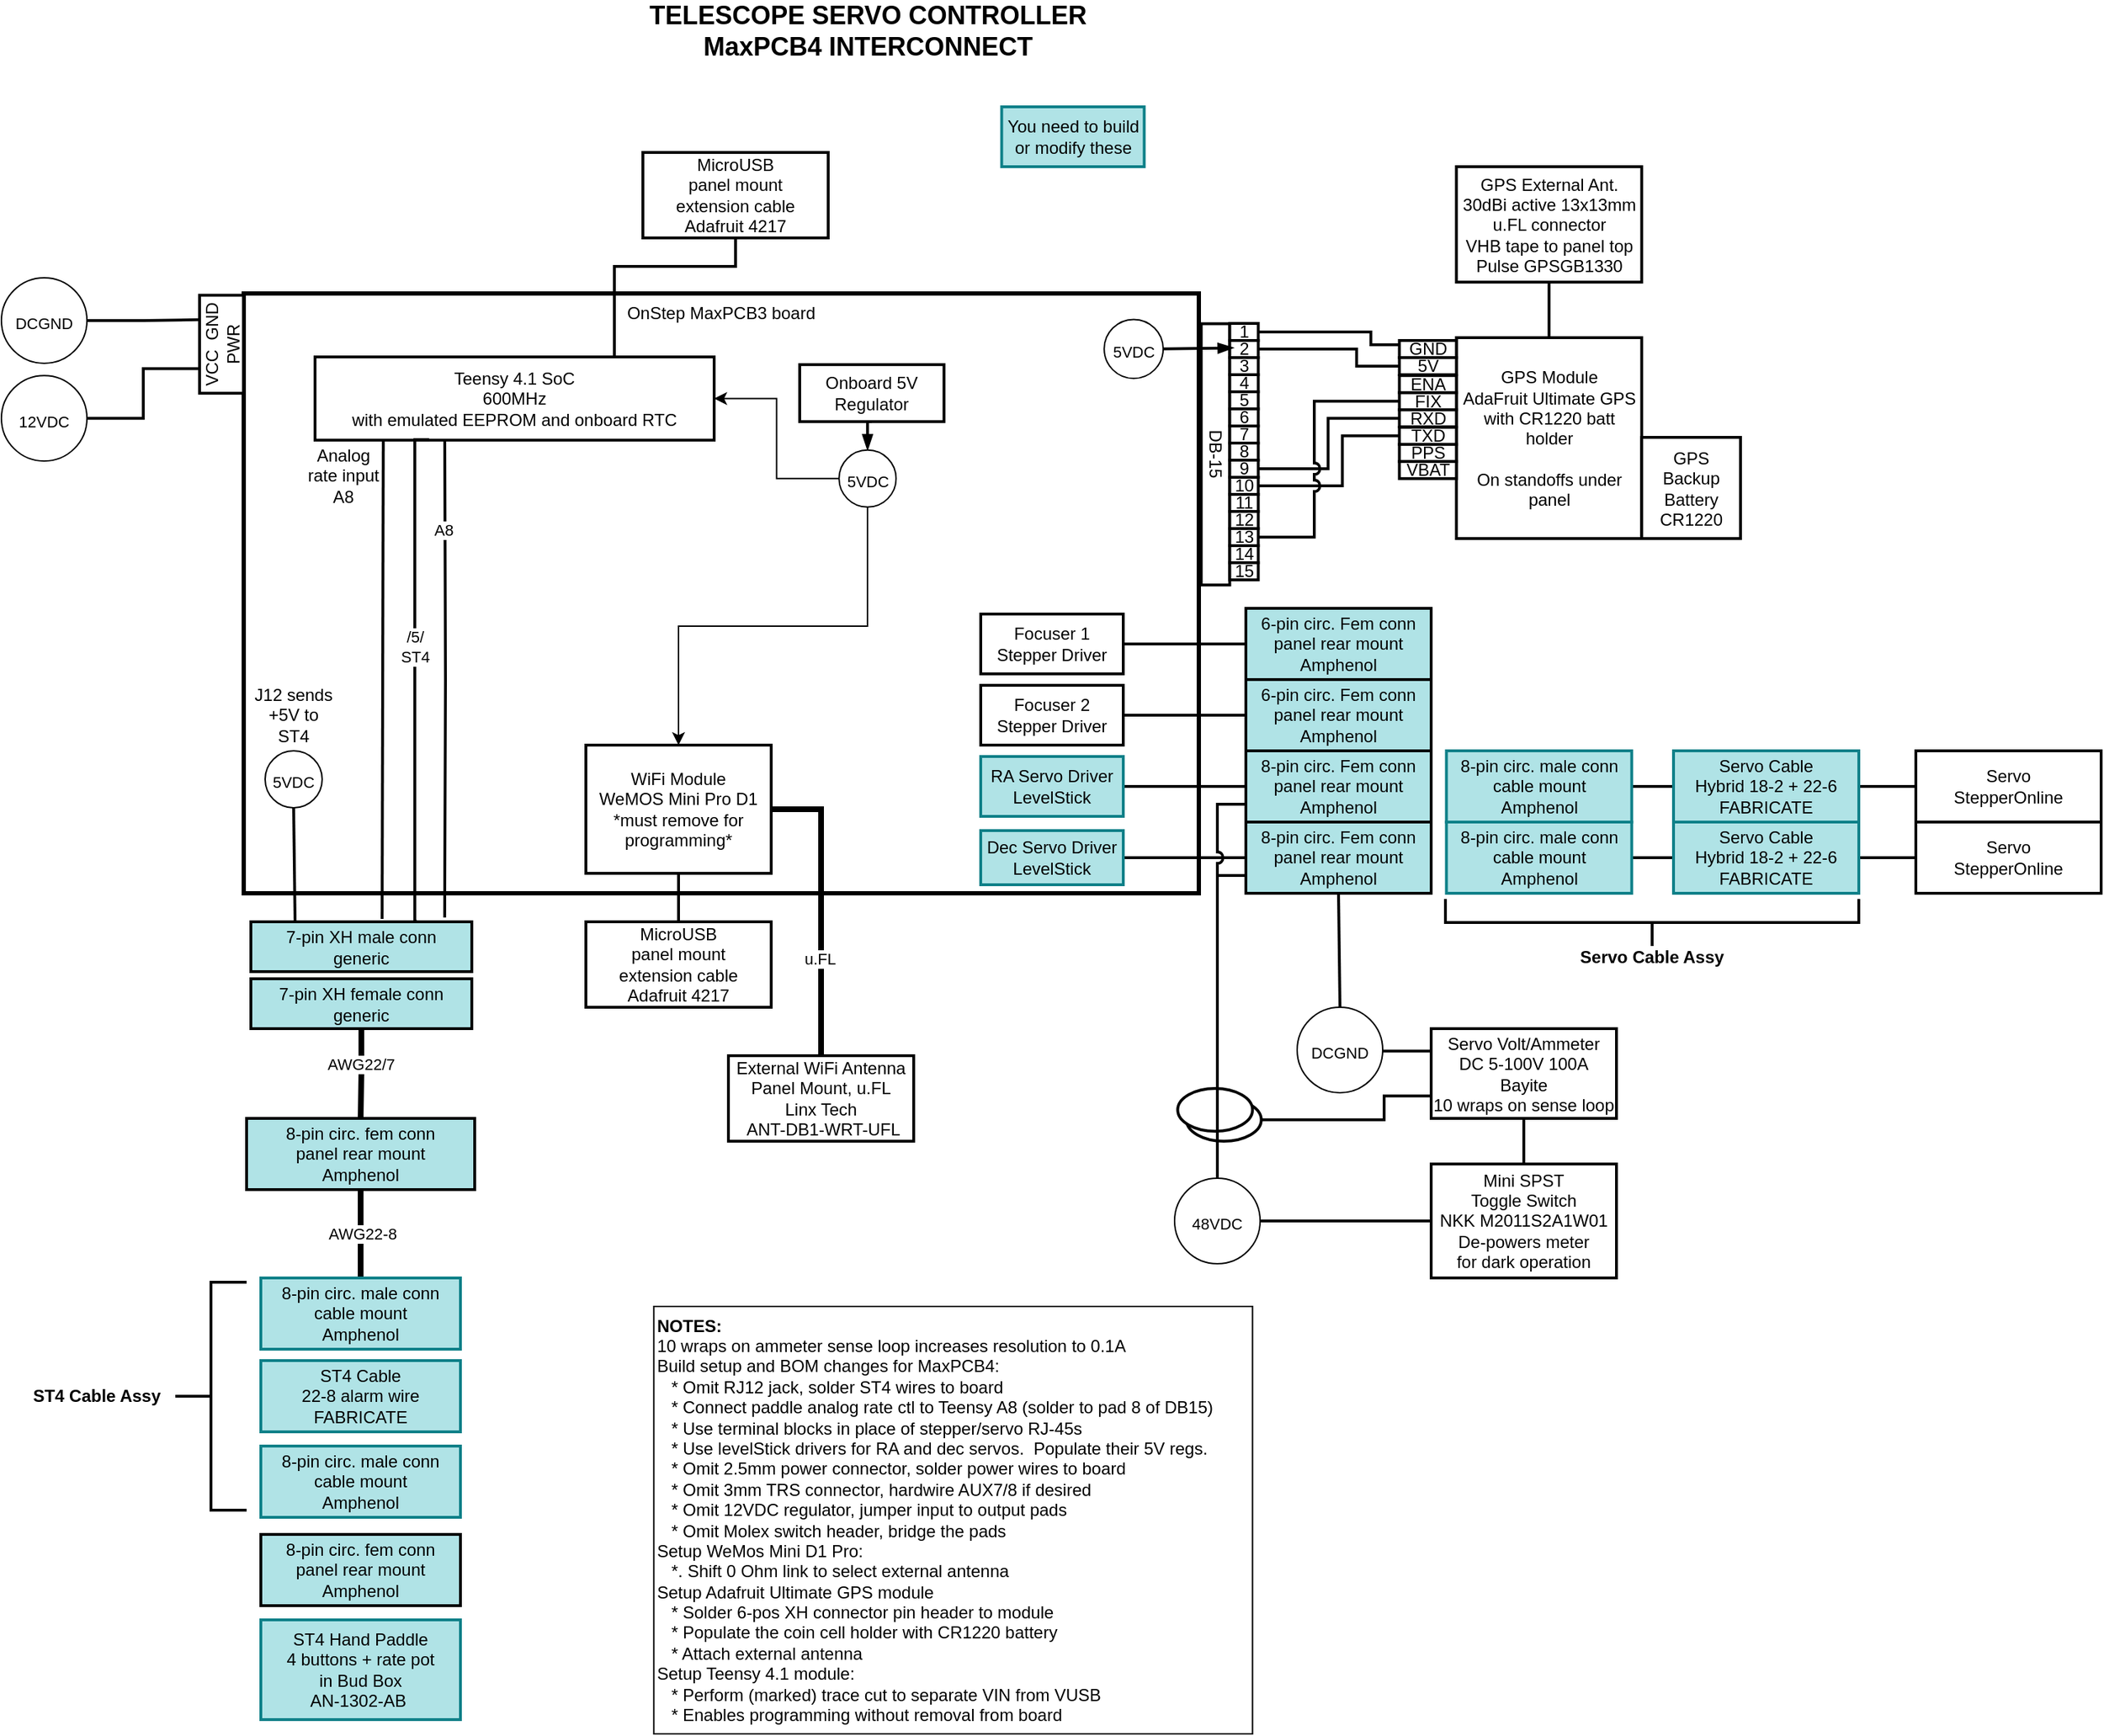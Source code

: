 <mxfile>
    <diagram name="Page-1" id="UEqEyAsB8S766lTFCi-Z">
        <mxGraphModel dx="972" dy="493" grid="1" gridSize="10" guides="1" tooltips="1" connect="1" arrows="1" fold="1" page="1" pageScale="1" pageWidth="1654" pageHeight="2336" background="none" math="0" shadow="0">
            <root>
                <mxCell id="0"/>
                <mxCell id="1" parent="0"/>
                <mxCell id="fNMqg_ss_aidQW02KWIx-110" style="edgeStyle=orthogonalEdgeStyle;rounded=0;jumpStyle=arc;orthogonalLoop=1;jettySize=auto;html=1;exitX=1;exitY=0.5;exitDx=0;exitDy=0;entryX=0;entryY=0.75;entryDx=0;entryDy=0;strokeWidth=2;endArrow=none;endFill=0;" parent="1" source="fNMqg_ss_aidQW02KWIx-108" target="fNMqg_ss_aidQW02KWIx-109" edge="1">
                    <mxGeometry relative="1" as="geometry">
                        <Array as="points">
                            <mxPoint x="1010" y="809"/>
                            <mxPoint x="1010" y="792"/>
                        </Array>
                    </mxGeometry>
                </mxCell>
                <mxCell id="fNMqg_ss_aidQW02KWIx-108" value="" style="ellipse;whiteSpace=wrap;html=1;strokeWidth=2;rounded=0;" parent="1" vertex="1">
                    <mxGeometry x="871.32" y="794" width="52.5" height="30" as="geometry"/>
                </mxCell>
                <mxCell id="fNMqg_ss_aidQW02KWIx-107" value="" style="ellipse;whiteSpace=wrap;html=1;strokeWidth=2;rounded=0;" parent="1" vertex="1">
                    <mxGeometry x="865.18" y="787" width="52.5" height="30" as="geometry"/>
                </mxCell>
                <mxCell id="Q9T9pun5c3dHjWWsXrWX-3" value="OnStep MaxPCB3 board" style="rounded=0;whiteSpace=wrap;html=1;verticalAlign=top;strokeWidth=3;" parent="1" vertex="1">
                    <mxGeometry x="210" y="229" width="670" height="421" as="geometry"/>
                </mxCell>
                <mxCell id="_HGjW_DX3VZrAmac7toe-38" value="&lt;font style=&quot;font-size: 18px;&quot;&gt;&lt;b&gt;TELESCOPE SERVO CONTROLLER&lt;br&gt;MaxPCB4 INTERCONNECT&lt;br&gt;&lt;/b&gt;&lt;/font&gt;" style="text;html=1;strokeColor=none;fillColor=none;align=center;verticalAlign=middle;whiteSpace=wrap;rounded=0;fontSize=11;fontFamily=Helvetica;fontColor=default;" parent="1" vertex="1">
                    <mxGeometry x="482.62" y="30" width="330" height="30" as="geometry"/>
                </mxCell>
                <mxCell id="_HGjW_DX3VZrAmac7toe-56" value="&lt;font style=&quot;font-size: 11px;&quot;&gt;12VDC&lt;/font&gt;" style="ellipse;whiteSpace=wrap;html=1;aspect=fixed;fontFamily=Helvetica;fontSize=18;fontColor=default;rounded=0;" parent="1" vertex="1">
                    <mxGeometry x="40" y="286.61" width="60" height="60" as="geometry"/>
                </mxCell>
                <mxCell id="DmmtlnbeRdiQzRtUIVF0-5" value="DB-15" style="rounded=0;whiteSpace=wrap;html=1;strokeWidth=2;rotation=90;" parent="1" vertex="1">
                    <mxGeometry x="800" y="331.92" width="183.39" height="20" as="geometry"/>
                </mxCell>
                <mxCell id="DmmtlnbeRdiQzRtUIVF0-23" value="&lt;b&gt;NOTES:&lt;/b&gt;&lt;br&gt;10 wraps on ammeter sense loop increases resolution to 0.1A&lt;br&gt;Build setup and BOM changes for MaxPCB4:&lt;br&gt;&amp;nbsp; &amp;nbsp;* Omit RJ12 jack, solder ST4 wires to board&lt;br&gt;&amp;nbsp; &amp;nbsp;* Connect paddle analog rate ctl to Teensy A8 (solder to pad 8 of DB15)&lt;br&gt;&amp;nbsp; &amp;nbsp;* Use terminal blocks in place of stepper/servo RJ-45s&lt;br&gt;&amp;nbsp; &amp;nbsp;* Use levelStick drivers for RA and dec servos.&amp;nbsp; Populate their 5V regs.&lt;br&gt;&amp;nbsp; &amp;nbsp;* Omit 2.5mm power connector, solder power wires to board&lt;br&gt;&amp;nbsp; &amp;nbsp;* Omit 3mm TRS connector, hardwire AUX7/8 if desired&lt;br&gt;&amp;nbsp; &amp;nbsp;* Omit 12VDC regulator, jumper input to output pads&lt;br&gt;&amp;nbsp; &amp;nbsp;* Omit Molex switch header, bridge the pads&lt;br&gt;Setup WeMos Mini D1 Pro:&lt;br&gt;&amp;nbsp; &amp;nbsp;*. Shift 0 Ohm link to select external antenna&lt;br&gt;Setup Adafruit Ultimate GPS module&lt;br&gt;&amp;nbsp; &amp;nbsp;* Solder 6-pos XH connector pin header to module&lt;br&gt;&amp;nbsp; &amp;nbsp;* Populate the coin cell holder with CR1220 battery&lt;br&gt;&amp;nbsp; &amp;nbsp;* Attach external antenna&lt;br&gt;Setup Teensy 4.1 module:&lt;br&gt;&amp;nbsp; &amp;nbsp;* Perform (marked) trace cut to separate VIN from VUSB&lt;br&gt;&amp;nbsp; &amp;nbsp;* Enables programming without removal from board" style="text;html=1;strokeColor=default;fillColor=none;align=left;verticalAlign=middle;whiteSpace=wrap;rounded=0;perimeterSpacing=1;" parent="1" vertex="1">
                    <mxGeometry x="497.68" y="940" width="420" height="300" as="geometry"/>
                </mxCell>
                <mxCell id="DmmtlnbeRdiQzRtUIVF0-28" value="" style="endArrow=none;html=1;rounded=0;labelBackgroundColor=default;strokeColor=default;strokeWidth=2;fontFamily=Helvetica;fontSize=11;fontColor=default;shape=connector;jumpStyle=arc;edgeStyle=orthogonalEdgeStyle;entryX=0.25;entryY=0;entryDx=0;entryDy=0;exitX=1;exitY=0.5;exitDx=0;exitDy=0;" parent="1" source="_HGjW_DX3VZrAmac7toe-56" target="fNMqg_ss_aidQW02KWIx-8" edge="1">
                    <mxGeometry width="50" height="50" relative="1" as="geometry">
                        <mxPoint x="485" y="657" as="sourcePoint"/>
                        <mxPoint x="550" y="657" as="targetPoint"/>
                    </mxGeometry>
                </mxCell>
                <mxCell id="DmmtlnbeRdiQzRtUIVF0-29" value="&lt;font style=&quot;font-size: 11px;&quot;&gt;DCGND&lt;/font&gt;" style="ellipse;whiteSpace=wrap;html=1;aspect=fixed;fontFamily=Helvetica;fontSize=18;fontColor=default;rounded=0;" parent="1" vertex="1">
                    <mxGeometry x="40" y="218" width="60" height="60" as="geometry"/>
                </mxCell>
                <mxCell id="DmmtlnbeRdiQzRtUIVF0-33" value="ST4 Hand Paddle&lt;br&gt;4 buttons + rate pot&lt;br&gt;in Bud Box&lt;br&gt;AN-1302-AB&amp;nbsp;" style="rounded=0;whiteSpace=wrap;html=1;strokeWidth=2;rotation=0;fillColor=#b0e3e6;strokeColor=#0e8088;" parent="1" vertex="1">
                    <mxGeometry x="222" y="1160" width="140" height="70" as="geometry"/>
                </mxCell>
                <mxCell id="9" style="edgeStyle=orthogonalEdgeStyle;html=1;exitX=0.5;exitY=1;exitDx=0;exitDy=0;entryX=0.5;entryY=0;entryDx=0;entryDy=0;strokeWidth=4;endArrow=none;endFill=0;rounded=0;" parent="1" source="fNMqg_ss_aidQW02KWIx-2" target="fNMqg_ss_aidQW02KWIx-5" edge="1">
                    <mxGeometry relative="1" as="geometry"/>
                </mxCell>
                <mxCell id="10" value="AWG22-8" style="edgeLabel;html=1;align=center;verticalAlign=middle;resizable=0;points=[];rounded=0;" parent="9" vertex="1" connectable="0">
                    <mxGeometry x="-0.016" y="1" relative="1" as="geometry">
                        <mxPoint as="offset"/>
                    </mxGeometry>
                </mxCell>
                <mxCell id="fNMqg_ss_aidQW02KWIx-2" value="8-pin circ. fem conn&lt;br&gt;panel rear mount&lt;br&gt;Amphenol" style="rounded=0;whiteSpace=wrap;html=1;strokeWidth=2;rotation=0;fillColor=#b0e3e6;" parent="1" vertex="1">
                    <mxGeometry x="212" y="808" width="160" height="50" as="geometry"/>
                </mxCell>
                <mxCell id="fNMqg_ss_aidQW02KWIx-5" value="8-pin circ. male conn&lt;br&gt;cable mount&lt;br&gt;Amphenol" style="rounded=0;whiteSpace=wrap;html=1;strokeWidth=2;rotation=0;fillColor=#b0e3e6;strokeColor=#0e8088;" parent="1" vertex="1">
                    <mxGeometry x="222" y="920" width="140" height="50" as="geometry"/>
                </mxCell>
                <mxCell id="fNMqg_ss_aidQW02KWIx-8" value="VCC&amp;nbsp; GND&lt;br&gt;PWR" style="rounded=0;whiteSpace=wrap;html=1;strokeWidth=2;rotation=-90;" parent="1" vertex="1">
                    <mxGeometry x="160" y="249.22" width="68.76" height="30.78" as="geometry"/>
                </mxCell>
                <mxCell id="fNMqg_ss_aidQW02KWIx-118" style="edgeStyle=orthogonalEdgeStyle;rounded=0;jumpStyle=arc;orthogonalLoop=1;jettySize=auto;html=1;exitX=0.5;exitY=1;exitDx=0;exitDy=0;entryX=0.5;entryY=0;entryDx=0;entryDy=0;strokeWidth=2;endArrow=none;endFill=0;" parent="1" source="fNMqg_ss_aidQW02KWIx-9" target="fNMqg_ss_aidQW02KWIx-117" edge="1">
                    <mxGeometry relative="1" as="geometry"/>
                </mxCell>
                <mxCell id="13" style="edgeStyle=orthogonalEdgeStyle;html=1;exitX=1;exitY=0.5;exitDx=0;exitDy=0;entryX=0.5;entryY=0;entryDx=0;entryDy=0;strokeWidth=4;endArrow=none;endFill=0;rounded=0;" parent="1" source="fNMqg_ss_aidQW02KWIx-9" target="12" edge="1">
                    <mxGeometry relative="1" as="geometry"/>
                </mxCell>
                <mxCell id="14" value="u.FL" style="edgeLabel;html=1;align=center;verticalAlign=middle;resizable=0;points=[];rounded=0;" parent="13" vertex="1" connectable="0">
                    <mxGeometry x="0.346" y="-1" relative="1" as="geometry">
                        <mxPoint as="offset"/>
                    </mxGeometry>
                </mxCell>
                <mxCell id="fNMqg_ss_aidQW02KWIx-9" value="WiFi Module&lt;br style=&quot;border-color: var(--border-color);&quot;&gt;WeMOS Mini Pro D1&lt;br&gt;*must remove for programming*" style="rounded=0;whiteSpace=wrap;html=1;strokeWidth=2;rotation=0;" parent="1" vertex="1">
                    <mxGeometry x="450" y="546" width="130" height="90" as="geometry"/>
                </mxCell>
                <mxCell id="fNMqg_ss_aidQW02KWIx-10" value="GPS Module&lt;br&gt;AdaFruit Ultimate GPS&lt;br&gt;with CR1220 batt&lt;br&gt;holder&lt;br&gt;&lt;br&gt;On standoffs under panel" style="rounded=0;whiteSpace=wrap;html=1;strokeWidth=2;rotation=0;" parent="1" vertex="1">
                    <mxGeometry x="1060.7" y="260" width="130" height="141" as="geometry"/>
                </mxCell>
                <mxCell id="fNMqg_ss_aidQW02KWIx-13" value="1" style="rounded=0;whiteSpace=wrap;html=1;strokeWidth=2;rotation=0;" parent="1" vertex="1">
                    <mxGeometry x="901.7" y="250" width="20" height="12" as="geometry"/>
                </mxCell>
                <mxCell id="fNMqg_ss_aidQW02KWIx-14" value="2" style="rounded=0;whiteSpace=wrap;html=1;strokeWidth=2;rotation=0;" parent="1" vertex="1">
                    <mxGeometry x="901.7" y="262" width="20" height="12" as="geometry"/>
                </mxCell>
                <mxCell id="fNMqg_ss_aidQW02KWIx-15" value="3" style="rounded=0;whiteSpace=wrap;html=1;strokeWidth=2;rotation=0;" parent="1" vertex="1">
                    <mxGeometry x="901.7" y="274" width="20" height="12" as="geometry"/>
                </mxCell>
                <mxCell id="fNMqg_ss_aidQW02KWIx-16" value="4" style="rounded=0;whiteSpace=wrap;html=1;strokeWidth=2;rotation=0;" parent="1" vertex="1">
                    <mxGeometry x="901.7" y="286" width="20" height="12" as="geometry"/>
                </mxCell>
                <mxCell id="fNMqg_ss_aidQW02KWIx-17" value="5" style="rounded=0;whiteSpace=wrap;html=1;strokeWidth=2;rotation=0;" parent="1" vertex="1">
                    <mxGeometry x="901.7" y="298" width="20" height="12" as="geometry"/>
                </mxCell>
                <mxCell id="fNMqg_ss_aidQW02KWIx-18" value="6" style="rounded=0;whiteSpace=wrap;html=1;strokeWidth=2;rotation=0;" parent="1" vertex="1">
                    <mxGeometry x="901.7" y="310" width="20" height="12" as="geometry"/>
                </mxCell>
                <mxCell id="fNMqg_ss_aidQW02KWIx-19" value="7" style="rounded=0;whiteSpace=wrap;html=1;strokeWidth=2;rotation=0;" parent="1" vertex="1">
                    <mxGeometry x="901.7" y="322" width="20" height="12" as="geometry"/>
                </mxCell>
                <mxCell id="fNMqg_ss_aidQW02KWIx-20" value="8" style="rounded=0;whiteSpace=wrap;html=1;strokeWidth=2;rotation=0;" parent="1" vertex="1">
                    <mxGeometry x="901.7" y="334" width="20" height="12" as="geometry"/>
                </mxCell>
                <mxCell id="fNMqg_ss_aidQW02KWIx-21" value="9" style="rounded=0;whiteSpace=wrap;html=1;strokeWidth=2;rotation=0;" parent="1" vertex="1">
                    <mxGeometry x="901.7" y="346" width="20" height="12" as="geometry"/>
                </mxCell>
                <mxCell id="fNMqg_ss_aidQW02KWIx-38" style="edgeStyle=orthogonalEdgeStyle;rounded=0;orthogonalLoop=1;jettySize=auto;html=1;entryX=0;entryY=0.5;entryDx=0;entryDy=0;strokeWidth=2;endArrow=none;endFill=0;exitX=1;exitY=0.5;exitDx=0;exitDy=0;jumpStyle=arc;" parent="1" source="fNMqg_ss_aidQW02KWIx-22" target="fNMqg_ss_aidQW02KWIx-31" edge="1">
                    <mxGeometry relative="1" as="geometry">
                        <mxPoint x="1000.7" y="410" as="sourcePoint"/>
                        <Array as="points">
                            <mxPoint x="980.7" y="364"/>
                            <mxPoint x="980.7" y="329"/>
                        </Array>
                    </mxGeometry>
                </mxCell>
                <mxCell id="fNMqg_ss_aidQW02KWIx-22" value="10" style="rounded=0;whiteSpace=wrap;html=1;strokeWidth=2;rotation=0;" parent="1" vertex="1">
                    <mxGeometry x="901.7" y="358" width="20" height="12" as="geometry"/>
                </mxCell>
                <mxCell id="fNMqg_ss_aidQW02KWIx-23" value="11" style="rounded=0;whiteSpace=wrap;html=1;strokeWidth=2;rotation=0;" parent="1" vertex="1">
                    <mxGeometry x="901.7" y="370" width="20" height="12" as="geometry"/>
                </mxCell>
                <mxCell id="fNMqg_ss_aidQW02KWIx-24" value="12" style="rounded=0;whiteSpace=wrap;html=1;strokeWidth=2;rotation=0;" parent="1" vertex="1">
                    <mxGeometry x="901.7" y="382" width="20" height="12" as="geometry"/>
                </mxCell>
                <mxCell id="fNMqg_ss_aidQW02KWIx-25" value="13" style="rounded=0;whiteSpace=wrap;html=1;strokeWidth=2;rotation=0;" parent="1" vertex="1">
                    <mxGeometry x="901.7" y="394" width="20" height="12" as="geometry"/>
                </mxCell>
                <mxCell id="fNMqg_ss_aidQW02KWIx-26" value="14" style="rounded=0;whiteSpace=wrap;html=1;strokeWidth=2;rotation=0;" parent="1" vertex="1">
                    <mxGeometry x="901.7" y="406" width="20" height="12" as="geometry"/>
                </mxCell>
                <mxCell id="fNMqg_ss_aidQW02KWIx-27" value="15" style="rounded=0;whiteSpace=wrap;html=1;strokeWidth=2;rotation=0;" parent="1" vertex="1">
                    <mxGeometry x="901.7" y="418" width="20" height="12" as="geometry"/>
                </mxCell>
                <mxCell id="fNMqg_ss_aidQW02KWIx-28" value="GND" style="rounded=0;whiteSpace=wrap;html=1;strokeWidth=2;rotation=0;" parent="1" vertex="1">
                    <mxGeometry x="1020.7" y="262" width="40" height="12" as="geometry"/>
                </mxCell>
                <mxCell id="fNMqg_ss_aidQW02KWIx-29" value="5V" style="rounded=0;whiteSpace=wrap;html=1;strokeWidth=2;rotation=0;" parent="1" vertex="1">
                    <mxGeometry x="1020.7" y="274" width="40" height="12" as="geometry"/>
                </mxCell>
                <mxCell id="fNMqg_ss_aidQW02KWIx-30" value="RXD" style="rounded=0;whiteSpace=wrap;html=1;strokeWidth=2;rotation=0;" parent="1" vertex="1">
                    <mxGeometry x="1020.7" y="310.61" width="40" height="12" as="geometry"/>
                </mxCell>
                <mxCell id="fNMqg_ss_aidQW02KWIx-31" value="TXD" style="rounded=0;whiteSpace=wrap;html=1;strokeWidth=2;rotation=0;" parent="1" vertex="1">
                    <mxGeometry x="1020.7" y="322.92" width="40" height="12" as="geometry"/>
                </mxCell>
                <mxCell id="fNMqg_ss_aidQW02KWIx-32" value="" style="endArrow=none;html=1;rounded=0;labelBackgroundColor=default;strokeColor=default;strokeWidth=2;fontFamily=Helvetica;fontSize=11;fontColor=default;shape=connector;jumpStyle=arc;edgeStyle=orthogonalEdgeStyle;entryX=0;entryY=0.25;entryDx=0;entryDy=0;exitX=1;exitY=0.5;exitDx=0;exitDy=0;" parent="1" source="fNMqg_ss_aidQW02KWIx-13" target="fNMqg_ss_aidQW02KWIx-28" edge="1">
                    <mxGeometry width="50" height="50" relative="1" as="geometry">
                        <mxPoint x="320.7" y="278" as="sourcePoint"/>
                        <mxPoint x="399.7" y="277" as="targetPoint"/>
                        <Array as="points">
                            <mxPoint x="1000.7" y="256"/>
                            <mxPoint x="1000.7" y="265"/>
                        </Array>
                    </mxGeometry>
                </mxCell>
                <mxCell id="fNMqg_ss_aidQW02KWIx-34" value="" style="endArrow=none;html=1;rounded=0;strokeWidth=2;edgeStyle=orthogonalEdgeStyle;exitX=1;exitY=0.5;exitDx=0;exitDy=0;entryX=0.75;entryY=0;entryDx=0;entryDy=0;" parent="1" source="DmmtlnbeRdiQzRtUIVF0-29" target="fNMqg_ss_aidQW02KWIx-8" edge="1">
                    <mxGeometry width="50" height="50" relative="1" as="geometry">
                        <mxPoint x="400" y="360" as="sourcePoint"/>
                        <mxPoint x="450" y="310" as="targetPoint"/>
                    </mxGeometry>
                </mxCell>
                <mxCell id="fNMqg_ss_aidQW02KWIx-35" value="" style="endArrow=none;html=1;rounded=0;labelBackgroundColor=default;strokeColor=default;strokeWidth=2;fontFamily=Helvetica;fontSize=11;fontColor=default;shape=connector;jumpStyle=arc;edgeStyle=orthogonalEdgeStyle;entryX=0;entryY=0.5;entryDx=0;entryDy=0;exitX=1;exitY=0.5;exitDx=0;exitDy=0;" parent="1" source="fNMqg_ss_aidQW02KWIx-14" target="fNMqg_ss_aidQW02KWIx-29" edge="1">
                    <mxGeometry width="50" height="50" relative="1" as="geometry">
                        <mxPoint x="931.7" y="266" as="sourcePoint"/>
                        <mxPoint x="1030.7" y="275" as="targetPoint"/>
                        <Array as="points">
                            <mxPoint x="990.7" y="268"/>
                            <mxPoint x="990.7" y="280"/>
                        </Array>
                    </mxGeometry>
                </mxCell>
                <mxCell id="fNMqg_ss_aidQW02KWIx-36" value="" style="endArrow=none;html=1;rounded=0;labelBackgroundColor=default;strokeColor=default;strokeWidth=2;fontFamily=Helvetica;fontSize=11;fontColor=default;shape=connector;jumpStyle=arc;edgeStyle=orthogonalEdgeStyle;entryX=0;entryY=0.5;entryDx=0;entryDy=0;exitX=1;exitY=0.5;exitDx=0;exitDy=0;" parent="1" source="fNMqg_ss_aidQW02KWIx-21" target="fNMqg_ss_aidQW02KWIx-30" edge="1">
                    <mxGeometry width="50" height="50" relative="1" as="geometry">
                        <mxPoint x="960.7" y="370" as="sourcePoint"/>
                        <mxPoint x="1030.7" y="290" as="targetPoint"/>
                        <Array as="points">
                            <mxPoint x="970.7" y="352"/>
                            <mxPoint x="970.7" y="317"/>
                        </Array>
                    </mxGeometry>
                </mxCell>
                <mxCell id="fNMqg_ss_aidQW02KWIx-44" style="edgeStyle=orthogonalEdgeStyle;rounded=0;orthogonalLoop=1;jettySize=auto;html=1;exitX=0;exitY=0.5;exitDx=0;exitDy=0;entryX=1;entryY=0.5;entryDx=0;entryDy=0;strokeWidth=2;endArrow=none;endFill=0;jumpStyle=arc;" parent="1" source="fNMqg_ss_aidQW02KWIx-39" target="fNMqg_ss_aidQW02KWIx-25" edge="1">
                    <mxGeometry relative="1" as="geometry">
                        <Array as="points">
                            <mxPoint x="961" y="305"/>
                            <mxPoint x="961" y="400"/>
                        </Array>
                    </mxGeometry>
                </mxCell>
                <mxCell id="fNMqg_ss_aidQW02KWIx-39" value="FIX" style="rounded=0;whiteSpace=wrap;html=1;strokeWidth=2;rotation=0;" parent="1" vertex="1">
                    <mxGeometry x="1020.7" y="298.61" width="40" height="12" as="geometry"/>
                </mxCell>
                <mxCell id="fNMqg_ss_aidQW02KWIx-40" value="ENA" style="rounded=0;whiteSpace=wrap;html=1;strokeWidth=2;rotation=0;" parent="1" vertex="1">
                    <mxGeometry x="1020.7" y="286.61" width="40" height="12" as="geometry"/>
                </mxCell>
                <mxCell id="fNMqg_ss_aidQW02KWIx-41" value="PPS" style="rounded=0;whiteSpace=wrap;html=1;strokeWidth=2;rotation=0;" parent="1" vertex="1">
                    <mxGeometry x="1020.7" y="334.92" width="40" height="12" as="geometry"/>
                </mxCell>
                <mxCell id="fNMqg_ss_aidQW02KWIx-51" style="edgeStyle=orthogonalEdgeStyle;rounded=0;jumpStyle=arc;orthogonalLoop=1;jettySize=auto;html=1;exitX=0.5;exitY=1;exitDx=0;exitDy=0;entryX=0.5;entryY=0;entryDx=0;entryDy=0;strokeWidth=2;endArrow=none;endFill=0;" parent="1" source="fNMqg_ss_aidQW02KWIx-49" target="fNMqg_ss_aidQW02KWIx-10" edge="1">
                    <mxGeometry relative="1" as="geometry"/>
                </mxCell>
                <mxCell id="fNMqg_ss_aidQW02KWIx-49" value="GPS External Ant.&lt;br&gt;30dBi active 13x13mm&lt;br&gt;u.FL connector&lt;br&gt;VHB tape to panel top&lt;br&gt;Pulse&amp;nbsp;GPSGB1330" style="rounded=0;whiteSpace=wrap;html=1;strokeWidth=2;rotation=0;" parent="1" vertex="1">
                    <mxGeometry x="1060.7" y="140" width="130" height="81" as="geometry"/>
                </mxCell>
                <mxCell id="fNMqg_ss_aidQW02KWIx-116" style="edgeStyle=orthogonalEdgeStyle;rounded=0;jumpStyle=arc;orthogonalLoop=1;jettySize=auto;html=1;exitX=0.75;exitY=0;exitDx=0;exitDy=0;entryX=0.5;entryY=1;entryDx=0;entryDy=0;strokeWidth=2;endArrow=none;endFill=0;" parent="1" source="fNMqg_ss_aidQW02KWIx-52" target="fNMqg_ss_aidQW02KWIx-115" edge="1">
                    <mxGeometry relative="1" as="geometry">
                        <Array as="points">
                            <mxPoint x="470" y="210"/>
                            <mxPoint x="555" y="210"/>
                        </Array>
                    </mxGeometry>
                </mxCell>
                <mxCell id="6" style="edgeStyle=orthogonalEdgeStyle;html=1;entryX=0.877;entryY=-0.086;entryDx=0;entryDy=0;entryPerimeter=0;endArrow=none;endFill=0;strokeWidth=2;rounded=0;" parent="1" target="4" edge="1">
                    <mxGeometry relative="1" as="geometry">
                        <mxPoint x="351" y="330" as="sourcePoint"/>
                    </mxGeometry>
                </mxCell>
                <mxCell id="7" value="A8" style="edgeLabel;html=1;align=center;verticalAlign=middle;resizable=0;points=[];rounded=0;" parent="6" vertex="1" connectable="0">
                    <mxGeometry x="0.137" relative="1" as="geometry">
                        <mxPoint x="-1" y="-127" as="offset"/>
                    </mxGeometry>
                </mxCell>
                <mxCell id="fNMqg_ss_aidQW02KWIx-52" value="Teensy 4.1 SoC&lt;br&gt;600MHz&lt;br&gt;with emulated EEPROM and onboard RTC" style="rounded=0;whiteSpace=wrap;html=1;strokeWidth=2;rotation=0;" parent="1" vertex="1">
                    <mxGeometry x="260" y="273.53" width="280" height="58.39" as="geometry"/>
                </mxCell>
                <mxCell id="fNMqg_ss_aidQW02KWIx-77" style="edgeStyle=orthogonalEdgeStyle;rounded=0;jumpStyle=arc;orthogonalLoop=1;jettySize=auto;html=1;exitX=1;exitY=0.5;exitDx=0;exitDy=0;entryX=0;entryY=0.5;entryDx=0;entryDy=0;strokeWidth=2;endArrow=none;endFill=0;" parent="1" source="fNMqg_ss_aidQW02KWIx-55" target="fNMqg_ss_aidQW02KWIx-65" edge="1">
                    <mxGeometry relative="1" as="geometry">
                        <mxPoint x="839" y="575" as="sourcePoint"/>
                    </mxGeometry>
                </mxCell>
                <mxCell id="fNMqg_ss_aidQW02KWIx-55" value="RA Servo Driver&lt;br&gt;LevelStick" style="rounded=0;whiteSpace=wrap;html=1;strokeWidth=2;rotation=0;fillColor=#b0e3e6;strokeColor=#0e8088;" parent="1" vertex="1">
                    <mxGeometry x="727" y="554" width="100" height="42" as="geometry"/>
                </mxCell>
                <mxCell id="fNMqg_ss_aidQW02KWIx-78" style="edgeStyle=orthogonalEdgeStyle;rounded=0;jumpStyle=arc;orthogonalLoop=1;jettySize=auto;html=1;exitX=1;exitY=0.5;exitDx=0;exitDy=0;entryX=0;entryY=0.5;entryDx=0;entryDy=0;strokeWidth=2;endArrow=none;endFill=0;" parent="1" target="fNMqg_ss_aidQW02KWIx-66" edge="1">
                    <mxGeometry relative="1" as="geometry">
                        <mxPoint x="839" y="625" as="sourcePoint"/>
                    </mxGeometry>
                </mxCell>
                <mxCell id="fNMqg_ss_aidQW02KWIx-133" value="" style="edgeStyle=orthogonalEdgeStyle;rounded=0;jumpStyle=arc;orthogonalLoop=1;jettySize=auto;html=1;labelBackgroundColor=#99CCFF;strokeWidth=2;endArrow=none;endFill=0;" parent="1" source="fNMqg_ss_aidQW02KWIx-56" target="fNMqg_ss_aidQW02KWIx-66" edge="1">
                    <mxGeometry relative="1" as="geometry"/>
                </mxCell>
                <mxCell id="fNMqg_ss_aidQW02KWIx-56" value="Dec Servo Driver&lt;br&gt;LevelStick" style="rounded=0;whiteSpace=wrap;html=1;strokeWidth=2;rotation=0;fillColor=#b0e3e6;strokeColor=#0e8088;" parent="1" vertex="1">
                    <mxGeometry x="727" y="606" width="100" height="38" as="geometry"/>
                </mxCell>
                <mxCell id="fNMqg_ss_aidQW02KWIx-83" style="edgeStyle=orthogonalEdgeStyle;rounded=0;jumpStyle=arc;orthogonalLoop=1;jettySize=auto;html=1;exitX=1;exitY=0.5;exitDx=0;exitDy=0;entryX=0;entryY=0.5;entryDx=0;entryDy=0;strokeWidth=2;endArrow=none;endFill=0;" parent="1" source="fNMqg_ss_aidQW02KWIx-57" target="fNMqg_ss_aidQW02KWIx-59" edge="1">
                    <mxGeometry relative="1" as="geometry">
                        <mxPoint x="839" y="475" as="sourcePoint"/>
                    </mxGeometry>
                </mxCell>
                <mxCell id="fNMqg_ss_aidQW02KWIx-57" value="Focuser 1&lt;br&gt;Stepper Driver" style="rounded=0;whiteSpace=wrap;html=1;strokeWidth=2;rotation=0;" parent="1" vertex="1">
                    <mxGeometry x="727" y="454" width="100" height="42" as="geometry"/>
                </mxCell>
                <mxCell id="fNMqg_ss_aidQW02KWIx-59" value="6-pin circ. Fem conn&lt;br&gt;panel rear mount&lt;br&gt;Amphenol" style="rounded=0;whiteSpace=wrap;html=1;strokeWidth=2;rotation=0;fillColor=#b0e3e6;" parent="1" vertex="1">
                    <mxGeometry x="913" y="450" width="130" height="50" as="geometry"/>
                </mxCell>
                <mxCell id="fNMqg_ss_aidQW02KWIx-64" value="6-pin circ. Fem conn&lt;br&gt;panel rear mount&lt;br&gt;Amphenol" style="rounded=0;whiteSpace=wrap;html=1;strokeWidth=2;rotation=0;fillColor=#b0e3e6;" parent="1" vertex="1">
                    <mxGeometry x="913" y="500" width="130" height="50" as="geometry"/>
                </mxCell>
                <mxCell id="fNMqg_ss_aidQW02KWIx-65" value="8-pin circ. Fem conn&lt;br&gt;panel rear mount&lt;br&gt;Amphenol" style="rounded=0;whiteSpace=wrap;html=1;strokeWidth=2;rotation=0;fillColor=#b0e3e6;" parent="1" vertex="1">
                    <mxGeometry x="913" y="550" width="130" height="50" as="geometry"/>
                </mxCell>
                <mxCell id="fNMqg_ss_aidQW02KWIx-66" value="8-pin circ. Fem conn&lt;br&gt;panel rear mount&lt;br&gt;Amphenol" style="rounded=0;whiteSpace=wrap;html=1;strokeWidth=2;rotation=0;fillColor=#b0e3e6;" parent="1" vertex="1">
                    <mxGeometry x="913" y="600" width="130" height="50" as="geometry"/>
                </mxCell>
                <mxCell id="fNMqg_ss_aidQW02KWIx-67" value="8-pin circ. fem conn&lt;br&gt;panel rear mount&lt;br&gt;Amphenol" style="rounded=0;whiteSpace=wrap;html=1;strokeWidth=2;rotation=0;fillColor=#b0e3e6;" parent="1" vertex="1">
                    <mxGeometry x="222" y="1100" width="140" height="50" as="geometry"/>
                </mxCell>
                <mxCell id="fNMqg_ss_aidQW02KWIx-68" value="8-pin circ. male conn&lt;br&gt;cable mount&lt;br&gt;Amphenol" style="rounded=0;whiteSpace=wrap;html=1;strokeWidth=2;rotation=0;fillColor=#b0e3e6;strokeColor=#0e8088;" parent="1" vertex="1">
                    <mxGeometry x="222" y="1038" width="140" height="50" as="geometry"/>
                </mxCell>
                <mxCell id="fNMqg_ss_aidQW02KWIx-122" style="edgeStyle=orthogonalEdgeStyle;rounded=0;jumpStyle=arc;orthogonalLoop=1;jettySize=auto;html=1;exitX=1;exitY=0.5;exitDx=0;exitDy=0;entryX=0;entryY=0.5;entryDx=0;entryDy=0;strokeWidth=2;endArrow=none;endFill=0;" parent="1" source="fNMqg_ss_aidQW02KWIx-69" target="fNMqg_ss_aidQW02KWIx-119" edge="1">
                    <mxGeometry relative="1" as="geometry"/>
                </mxCell>
                <mxCell id="fNMqg_ss_aidQW02KWIx-69" value="8-pin circ. male conn&lt;br&gt;cable mount&lt;br&gt;Amphenol" style="rounded=0;whiteSpace=wrap;html=1;strokeWidth=2;rotation=0;fillColor=#b0e3e6;strokeColor=#0e8088;" parent="1" vertex="1">
                    <mxGeometry x="1053.7" y="550" width="130" height="50" as="geometry"/>
                </mxCell>
                <mxCell id="fNMqg_ss_aidQW02KWIx-125" style="edgeStyle=orthogonalEdgeStyle;rounded=0;jumpStyle=arc;orthogonalLoop=1;jettySize=auto;html=1;exitX=1;exitY=0.5;exitDx=0;exitDy=0;entryX=0;entryY=0.5;entryDx=0;entryDy=0;strokeWidth=2;endArrow=none;endFill=0;" parent="1" source="fNMqg_ss_aidQW02KWIx-70" target="fNMqg_ss_aidQW02KWIx-120" edge="1">
                    <mxGeometry relative="1" as="geometry"/>
                </mxCell>
                <mxCell id="fNMqg_ss_aidQW02KWIx-70" value="8-pin circ. male conn&lt;br&gt;cable mount&lt;br&gt;Amphenol" style="rounded=0;whiteSpace=wrap;html=1;strokeWidth=2;rotation=0;fillColor=#b0e3e6;strokeColor=#0e8088;" parent="1" vertex="1">
                    <mxGeometry x="1053.7" y="600" width="130" height="50" as="geometry"/>
                </mxCell>
                <mxCell id="fNMqg_ss_aidQW02KWIx-71" value="Servo&lt;br&gt;StepperOnline" style="rounded=0;whiteSpace=wrap;html=1;strokeWidth=2;rotation=0;" parent="1" vertex="1">
                    <mxGeometry x="1383" y="550" width="130" height="50" as="geometry"/>
                </mxCell>
                <mxCell id="fNMqg_ss_aidQW02KWIx-72" value="Servo&lt;br&gt;StepperOnline" style="rounded=0;whiteSpace=wrap;html=1;strokeWidth=2;rotation=0;" parent="1" vertex="1">
                    <mxGeometry x="1383" y="600" width="130" height="50" as="geometry"/>
                </mxCell>
                <mxCell id="fNMqg_ss_aidQW02KWIx-80" style="edgeStyle=orthogonalEdgeStyle;rounded=0;jumpStyle=arc;orthogonalLoop=1;jettySize=auto;html=1;exitX=1;exitY=0.5;exitDx=0;exitDy=0;entryX=0;entryY=0.5;entryDx=0;entryDy=0;strokeWidth=2;endArrow=none;endFill=0;" parent="1" source="fNMqg_ss_aidQW02KWIx-79" target="fNMqg_ss_aidQW02KWIx-64" edge="1">
                    <mxGeometry relative="1" as="geometry">
                        <mxPoint x="839" y="525" as="sourcePoint"/>
                    </mxGeometry>
                </mxCell>
                <mxCell id="fNMqg_ss_aidQW02KWIx-79" value="Focuser 2&lt;br&gt;Stepper Driver" style="rounded=0;whiteSpace=wrap;html=1;strokeWidth=2;rotation=0;" parent="1" vertex="1">
                    <mxGeometry x="727" y="504" width="100" height="42" as="geometry"/>
                </mxCell>
                <mxCell id="fNMqg_ss_aidQW02KWIx-86" style="edgeStyle=orthogonalEdgeStyle;rounded=0;jumpStyle=arc;orthogonalLoop=1;jettySize=auto;html=1;exitX=0.5;exitY=1;exitDx=0;exitDy=0;entryX=0.5;entryY=0;entryDx=0;entryDy=0;strokeWidth=2;endArrow=blockThin;endFill=1;" parent="1" source="fNMqg_ss_aidQW02KWIx-84" target="fNMqg_ss_aidQW02KWIx-85" edge="1">
                    <mxGeometry relative="1" as="geometry"/>
                </mxCell>
                <mxCell id="fNMqg_ss_aidQW02KWIx-84" value="Onboard 5V&lt;br&gt;Regulator" style="rounded=0;whiteSpace=wrap;html=1;strokeWidth=2;rotation=0;" parent="1" vertex="1">
                    <mxGeometry x="600" y="278.92" width="101.24" height="40" as="geometry"/>
                </mxCell>
                <mxCell id="2" style="edgeStyle=orthogonalEdgeStyle;html=1;exitX=0;exitY=0.5;exitDx=0;exitDy=0;entryX=1;entryY=0.5;entryDx=0;entryDy=0;rounded=0;" parent="1" source="fNMqg_ss_aidQW02KWIx-85" target="fNMqg_ss_aidQW02KWIx-52" edge="1">
                    <mxGeometry relative="1" as="geometry"/>
                </mxCell>
                <mxCell id="3" style="edgeStyle=orthogonalEdgeStyle;html=1;exitX=0.5;exitY=1;exitDx=0;exitDy=0;entryX=0.5;entryY=0;entryDx=0;entryDy=0;rounded=0;" parent="1" source="fNMqg_ss_aidQW02KWIx-85" target="fNMqg_ss_aidQW02KWIx-9" edge="1">
                    <mxGeometry relative="1" as="geometry"/>
                </mxCell>
                <mxCell id="fNMqg_ss_aidQW02KWIx-85" value="&lt;font style=&quot;font-size: 11px;&quot;&gt;5VDC&lt;/font&gt;" style="ellipse;whiteSpace=wrap;html=1;aspect=fixed;fontFamily=Helvetica;fontSize=18;fontColor=default;rounded=0;" parent="1" vertex="1">
                    <mxGeometry x="627.62" y="338.92" width="40" height="40" as="geometry"/>
                </mxCell>
                <mxCell id="fNMqg_ss_aidQW02KWIx-88" style="edgeStyle=orthogonalEdgeStyle;rounded=0;jumpStyle=arc;orthogonalLoop=1;jettySize=auto;html=1;exitX=1;exitY=0.5;exitDx=0;exitDy=0;entryX=0.092;entryY=-0.13;entryDx=0;entryDy=0;entryPerimeter=0;strokeWidth=2;endArrow=blockThin;endFill=1;" parent="1" source="fNMqg_ss_aidQW02KWIx-87" target="DmmtlnbeRdiQzRtUIVF0-5" edge="1">
                    <mxGeometry relative="1" as="geometry"/>
                </mxCell>
                <mxCell id="fNMqg_ss_aidQW02KWIx-87" value="&lt;font style=&quot;font-size: 11px;&quot;&gt;5VDC&lt;/font&gt;" style="ellipse;whiteSpace=wrap;html=1;aspect=fixed;fontFamily=Helvetica;fontSize=18;fontColor=default;rounded=0;" parent="1" vertex="1">
                    <mxGeometry x="813.61" y="247.22" width="41.39" height="41.39" as="geometry"/>
                </mxCell>
                <mxCell id="fNMqg_ss_aidQW02KWIx-89" value="VBAT" style="rounded=0;whiteSpace=wrap;html=1;strokeWidth=2;rotation=0;" parent="1" vertex="1">
                    <mxGeometry x="1020.7" y="346.92" width="40" height="12" as="geometry"/>
                </mxCell>
                <mxCell id="fNMqg_ss_aidQW02KWIx-93" style="edgeStyle=orthogonalEdgeStyle;rounded=0;jumpStyle=arc;orthogonalLoop=1;jettySize=auto;html=1;exitX=0.5;exitY=1;exitDx=0;exitDy=0;strokeWidth=2;endArrow=none;endFill=0;entryX=0.2;entryY=0.029;entryDx=0;entryDy=0;entryPerimeter=0;" parent="1" source="fNMqg_ss_aidQW02KWIx-90" target="4" edge="1">
                    <mxGeometry relative="1" as="geometry">
                        <mxPoint x="245" y="660" as="targetPoint"/>
                    </mxGeometry>
                </mxCell>
                <mxCell id="fNMqg_ss_aidQW02KWIx-90" value="&lt;font style=&quot;font-size: 11px;&quot;&gt;5VDC&lt;/font&gt;" style="ellipse;whiteSpace=wrap;html=1;aspect=fixed;fontFamily=Helvetica;fontSize=18;fontColor=default;rounded=0;" parent="1" vertex="1">
                    <mxGeometry x="225" y="550" width="40" height="40" as="geometry"/>
                </mxCell>
                <mxCell id="fNMqg_ss_aidQW02KWIx-95" value="" style="endArrow=none;html=1;rounded=0;strokeWidth=2;jumpStyle=arc;edgeStyle=orthogonalEdgeStyle;entryX=0.171;entryY=1;entryDx=0;entryDy=0;entryPerimeter=0;exitX=0.594;exitY=-0.057;exitDx=0;exitDy=0;exitPerimeter=0;" parent="1" source="4" target="fNMqg_ss_aidQW02KWIx-52" edge="1">
                    <mxGeometry width="50" height="50" relative="1" as="geometry">
                        <mxPoint x="310" y="660" as="sourcePoint"/>
                        <mxPoint x="750" y="460" as="targetPoint"/>
                    </mxGeometry>
                </mxCell>
                <mxCell id="fNMqg_ss_aidQW02KWIx-97" value="Analog rate input&lt;br&gt;A8" style="text;html=1;strokeColor=none;fillColor=none;align=center;verticalAlign=middle;whiteSpace=wrap;rounded=0;" parent="1" vertex="1">
                    <mxGeometry x="250" y="335.92" width="60" height="43" as="geometry"/>
                </mxCell>
                <mxCell id="fNMqg_ss_aidQW02KWIx-98" value="" style="endArrow=none;html=1;rounded=0;strokeWidth=2;jumpStyle=arc;edgeStyle=orthogonalEdgeStyle;entryX=0.286;entryY=0.994;entryDx=0;entryDy=0;entryPerimeter=0;exitX=0.75;exitY=0;exitDx=0;exitDy=0;" parent="1" source="4" target="fNMqg_ss_aidQW02KWIx-52" edge="1">
                    <mxGeometry width="50" height="50" relative="1" as="geometry">
                        <mxPoint x="340" y="660" as="sourcePoint"/>
                        <mxPoint x="318" y="342" as="targetPoint"/>
                        <Array as="points">
                            <mxPoint x="331" y="669"/>
                            <mxPoint x="330" y="669"/>
                            <mxPoint x="330" y="332"/>
                        </Array>
                    </mxGeometry>
                </mxCell>
                <mxCell id="fNMqg_ss_aidQW02KWIx-99" value="/5/&lt;br&gt;ST4" style="edgeLabel;html=1;align=center;verticalAlign=middle;resizable=0;points=[];rounded=0;" parent="fNMqg_ss_aidQW02KWIx-98" vertex="1" connectable="0">
                    <mxGeometry x="0.112" relative="1" as="geometry">
                        <mxPoint as="offset"/>
                    </mxGeometry>
                </mxCell>
                <mxCell id="fNMqg_ss_aidQW02KWIx-112" style="edgeStyle=orthogonalEdgeStyle;rounded=0;jumpStyle=arc;orthogonalLoop=1;jettySize=auto;html=1;exitX=1;exitY=0.5;exitDx=0;exitDy=0;entryX=0;entryY=0.5;entryDx=0;entryDy=0;strokeWidth=2;endArrow=none;endFill=0;" parent="1" source="fNMqg_ss_aidQW02KWIx-100" target="fNMqg_ss_aidQW02KWIx-111" edge="1">
                    <mxGeometry relative="1" as="geometry"/>
                </mxCell>
                <mxCell id="fNMqg_ss_aidQW02KWIx-100" value="&lt;font style=&quot;font-size: 11px;&quot;&gt;48VDC&lt;/font&gt;" style="ellipse;whiteSpace=wrap;html=1;aspect=fixed;fontFamily=Helvetica;fontSize=18;fontColor=default;rounded=0;" parent="1" vertex="1">
                    <mxGeometry x="863" y="850" width="60" height="60" as="geometry"/>
                </mxCell>
                <mxCell id="fNMqg_ss_aidQW02KWIx-101" value="" style="endArrow=none;html=1;rounded=0;strokeWidth=2;jumpStyle=arc;exitX=0.5;exitY=0;exitDx=0;exitDy=0;entryX=0;entryY=0.75;entryDx=0;entryDy=0;edgeStyle=orthogonalEdgeStyle;" parent="1" source="fNMqg_ss_aidQW02KWIx-100" target="fNMqg_ss_aidQW02KWIx-66" edge="1">
                    <mxGeometry width="50" height="50" relative="1" as="geometry">
                        <mxPoint x="763" y="450" as="sourcePoint"/>
                        <mxPoint x="813" y="400" as="targetPoint"/>
                    </mxGeometry>
                </mxCell>
                <mxCell id="fNMqg_ss_aidQW02KWIx-102" value="&lt;font style=&quot;font-size: 11px;&quot;&gt;DCGND&lt;/font&gt;" style="ellipse;whiteSpace=wrap;html=1;aspect=fixed;fontFamily=Helvetica;fontSize=18;fontColor=default;rounded=0;" parent="1" vertex="1">
                    <mxGeometry x="949" y="730" width="60" height="60" as="geometry"/>
                </mxCell>
                <mxCell id="fNMqg_ss_aidQW02KWIx-103" value="" style="endArrow=none;html=1;rounded=0;strokeWidth=2;jumpStyle=arc;exitX=0.5;exitY=0;exitDx=0;exitDy=0;entryX=0.5;entryY=1;entryDx=0;entryDy=0;edgeStyle=orthogonalEdgeStyle;" parent="1" source="fNMqg_ss_aidQW02KWIx-102" target="fNMqg_ss_aidQW02KWIx-66" edge="1">
                    <mxGeometry width="50" height="50" relative="1" as="geometry">
                        <mxPoint x="988" y="700" as="sourcePoint"/>
                        <mxPoint x="988" y="660" as="targetPoint"/>
                        <Array as="points">
                            <mxPoint x="978" y="670"/>
                        </Array>
                    </mxGeometry>
                </mxCell>
                <mxCell id="fNMqg_ss_aidQW02KWIx-114" style="edgeStyle=orthogonalEdgeStyle;rounded=0;jumpStyle=arc;orthogonalLoop=1;jettySize=auto;html=1;exitX=0;exitY=0.25;exitDx=0;exitDy=0;entryX=1;entryY=0.5;entryDx=0;entryDy=0;strokeWidth=2;endArrow=none;endFill=0;" parent="1" source="fNMqg_ss_aidQW02KWIx-109" target="fNMqg_ss_aidQW02KWIx-102" edge="1">
                    <mxGeometry relative="1" as="geometry"/>
                </mxCell>
                <mxCell id="fNMqg_ss_aidQW02KWIx-109" value="Servo Volt/Ammeter&lt;br&gt;DC 5-100V 100A&lt;br&gt;Bayite&lt;br&gt;10 wraps on sense loop" style="rounded=0;whiteSpace=wrap;html=1;strokeWidth=2;rotation=0;" parent="1" vertex="1">
                    <mxGeometry x="1043" y="745" width="130" height="63" as="geometry"/>
                </mxCell>
                <mxCell id="fNMqg_ss_aidQW02KWIx-113" style="edgeStyle=orthogonalEdgeStyle;rounded=0;jumpStyle=arc;orthogonalLoop=1;jettySize=auto;html=1;exitX=0.5;exitY=0;exitDx=0;exitDy=0;strokeWidth=2;endArrow=none;endFill=0;" parent="1" source="fNMqg_ss_aidQW02KWIx-111" target="fNMqg_ss_aidQW02KWIx-109" edge="1">
                    <mxGeometry relative="1" as="geometry"/>
                </mxCell>
                <mxCell id="fNMqg_ss_aidQW02KWIx-111" value="Mini SPST&lt;br&gt;Toggle Switch&lt;br&gt;NKK M2011S2A1W01&lt;br&gt;De-powers meter&lt;br&gt;for dark operation" style="rounded=0;whiteSpace=wrap;html=1;strokeWidth=2;rotation=0;" parent="1" vertex="1">
                    <mxGeometry x="1043" y="840" width="130" height="80" as="geometry"/>
                </mxCell>
                <mxCell id="fNMqg_ss_aidQW02KWIx-115" value="MicroUSB&lt;br&gt;panel mount&lt;br&gt;extension cable&lt;br&gt;Adafruit 4217" style="rounded=0;whiteSpace=wrap;html=1;strokeWidth=2;rotation=0;" parent="1" vertex="1">
                    <mxGeometry x="490" y="130" width="130" height="60" as="geometry"/>
                </mxCell>
                <mxCell id="fNMqg_ss_aidQW02KWIx-117" value="MicroUSB&lt;br&gt;panel mount&lt;br&gt;extension cable&lt;br&gt;Adafruit 4217" style="rounded=0;whiteSpace=wrap;html=1;strokeWidth=2;rotation=0;" parent="1" vertex="1">
                    <mxGeometry x="450" y="670" width="130" height="60" as="geometry"/>
                </mxCell>
                <mxCell id="fNMqg_ss_aidQW02KWIx-123" style="edgeStyle=orthogonalEdgeStyle;rounded=0;jumpStyle=arc;orthogonalLoop=1;jettySize=auto;html=1;exitX=1;exitY=0.5;exitDx=0;exitDy=0;entryX=0;entryY=0.5;entryDx=0;entryDy=0;strokeWidth=2;endArrow=none;endFill=0;" parent="1" source="fNMqg_ss_aidQW02KWIx-119" target="fNMqg_ss_aidQW02KWIx-71" edge="1">
                    <mxGeometry relative="1" as="geometry"/>
                </mxCell>
                <mxCell id="fNMqg_ss_aidQW02KWIx-119" value="Servo Cable&lt;br&gt;Hybrid 18-2 + 22-6&lt;br&gt;FABRICATE" style="rounded=0;whiteSpace=wrap;html=1;strokeWidth=2;rotation=0;fillColor=#b0e3e6;strokeColor=#0e8088;" parent="1" vertex="1">
                    <mxGeometry x="1213" y="550" width="130" height="50" as="geometry"/>
                </mxCell>
                <mxCell id="fNMqg_ss_aidQW02KWIx-126" style="edgeStyle=orthogonalEdgeStyle;rounded=0;jumpStyle=arc;orthogonalLoop=1;jettySize=auto;html=1;exitX=1;exitY=0.5;exitDx=0;exitDy=0;entryX=0;entryY=0.5;entryDx=0;entryDy=0;strokeWidth=2;endArrow=none;endFill=0;" parent="1" source="fNMqg_ss_aidQW02KWIx-120" target="fNMqg_ss_aidQW02KWIx-72" edge="1">
                    <mxGeometry relative="1" as="geometry"/>
                </mxCell>
                <mxCell id="fNMqg_ss_aidQW02KWIx-120" value="Servo Cable&lt;br&gt;Hybrid 18-2 + 22-6&lt;br&gt;FABRICATE" style="rounded=0;whiteSpace=wrap;html=1;strokeWidth=2;rotation=0;fillColor=#b0e3e6;strokeColor=#0e8088;" parent="1" vertex="1">
                    <mxGeometry x="1213" y="600" width="130" height="50" as="geometry"/>
                </mxCell>
                <mxCell id="fNMqg_ss_aidQW02KWIx-121" value="ST4 Cable&lt;br&gt;22-8 alarm wire&lt;br&gt;FABRICATE" style="rounded=0;whiteSpace=wrap;html=1;strokeWidth=2;rotation=0;fillColor=#b0e3e6;strokeColor=#0e8088;" parent="1" vertex="1">
                    <mxGeometry x="222" y="978" width="140" height="50" as="geometry"/>
                </mxCell>
                <mxCell id="fNMqg_ss_aidQW02KWIx-127" value="" style="strokeWidth=2;html=1;shape=mxgraph.flowchart.annotation_2;align=left;labelPosition=right;pointerEvents=1;rounded=0;" parent="1" vertex="1">
                    <mxGeometry x="162" y="923" width="50" height="160" as="geometry"/>
                </mxCell>
                <mxCell id="fNMqg_ss_aidQW02KWIx-128" value="" style="strokeWidth=2;html=1;shape=mxgraph.flowchart.annotation_2;align=left;labelPosition=right;pointerEvents=1;rotation=-90;rounded=0;" parent="1" vertex="1">
                    <mxGeometry x="1181.5" y="525.5" width="33" height="290" as="geometry"/>
                </mxCell>
                <mxCell id="fNMqg_ss_aidQW02KWIx-129" value="Servo Cable Assy" style="text;html=1;strokeColor=none;fillColor=none;align=center;verticalAlign=middle;whiteSpace=wrap;rounded=0;fontStyle=1;" parent="1" vertex="1">
                    <mxGeometry x="1138" y="680" width="120" height="30" as="geometry"/>
                </mxCell>
                <mxCell id="fNMqg_ss_aidQW02KWIx-130" value="ST4 Cable Assy" style="text;html=1;strokeColor=none;fillColor=none;align=center;verticalAlign=middle;whiteSpace=wrap;rounded=0;fontStyle=1;" parent="1" vertex="1">
                    <mxGeometry x="47" y="988" width="120" height="30" as="geometry"/>
                </mxCell>
                <mxCell id="fNMqg_ss_aidQW02KWIx-131" value="You need to build or modify these" style="rounded=0;whiteSpace=wrap;html=1;strokeWidth=2;rotation=0;fillColor=#b0e3e6;strokeColor=#0e8088;" parent="1" vertex="1">
                    <mxGeometry x="741.7" y="98" width="100" height="42" as="geometry"/>
                </mxCell>
                <mxCell id="fNMqg_ss_aidQW02KWIx-137" value="" style="endArrow=none;html=1;rounded=0;strokeWidth=2;jumpStyle=arc;exitX=0.5;exitY=0;exitDx=0;exitDy=0;entryX=0;entryY=0.75;entryDx=0;entryDy=0;edgeStyle=orthogonalEdgeStyle;" parent="1" source="fNMqg_ss_aidQW02KWIx-100" target="fNMqg_ss_aidQW02KWIx-65" edge="1">
                    <mxGeometry width="50" height="50" relative="1" as="geometry">
                        <mxPoint x="895" y="800" as="sourcePoint"/>
                        <mxPoint x="923" y="648" as="targetPoint"/>
                    </mxGeometry>
                </mxCell>
                <mxCell id="fNMqg_ss_aidQW02KWIx-138" value="J12 sends +5V to ST4" style="text;html=1;strokeColor=none;fillColor=none;align=center;verticalAlign=middle;whiteSpace=wrap;rounded=0;" parent="1" vertex="1">
                    <mxGeometry x="215" y="510" width="60" height="30" as="geometry"/>
                </mxCell>
                <mxCell id="fNMqg_ss_aidQW02KWIx-140" value="GPS&lt;br&gt;Backup&lt;br&gt;Battery CR1220" style="rounded=0;whiteSpace=wrap;html=1;strokeWidth=2;rotation=0;" parent="1" vertex="1">
                    <mxGeometry x="1190.7" y="330" width="69.3" height="71" as="geometry"/>
                </mxCell>
                <mxCell id="4" value="7-pin XH male conn&lt;br&gt;generic" style="rounded=0;whiteSpace=wrap;html=1;strokeWidth=2;rotation=0;fillColor=#b0e3e6;" parent="1" vertex="1">
                    <mxGeometry x="215" y="670" width="155" height="35" as="geometry"/>
                </mxCell>
                <mxCell id="8" style="edgeStyle=orthogonalEdgeStyle;html=1;exitX=0.5;exitY=1;exitDx=0;exitDy=0;entryX=0.5;entryY=0;entryDx=0;entryDy=0;strokeWidth=4;endArrow=none;endFill=0;rounded=0;" parent="1" source="5" target="fNMqg_ss_aidQW02KWIx-2" edge="1">
                    <mxGeometry relative="1" as="geometry"/>
                </mxCell>
                <mxCell id="11" value="AWG22/7" style="edgeLabel;html=1;align=center;verticalAlign=middle;resizable=0;points=[];rounded=0;" parent="8" vertex="1" connectable="0">
                    <mxGeometry x="-0.213" y="-1" relative="1" as="geometry">
                        <mxPoint as="offset"/>
                    </mxGeometry>
                </mxCell>
                <mxCell id="5" value="7-pin XH female conn&lt;br&gt;generic" style="rounded=0;whiteSpace=wrap;html=1;strokeWidth=2;rotation=0;fillColor=#b0e3e6;" parent="1" vertex="1">
                    <mxGeometry x="215" y="710" width="155" height="35" as="geometry"/>
                </mxCell>
                <mxCell id="12" value="External WiFi Antenna&lt;br&gt;Panel Mount, u.FL&lt;br&gt;Linx Tech&lt;br&gt;&amp;nbsp;ANT-DB1-WRT-UFL" style="rounded=0;whiteSpace=wrap;html=1;strokeWidth=2;rotation=0;" parent="1" vertex="1">
                    <mxGeometry x="550" y="764" width="130" height="60" as="geometry"/>
                </mxCell>
            </root>
        </mxGraphModel>
    </diagram>
</mxfile>